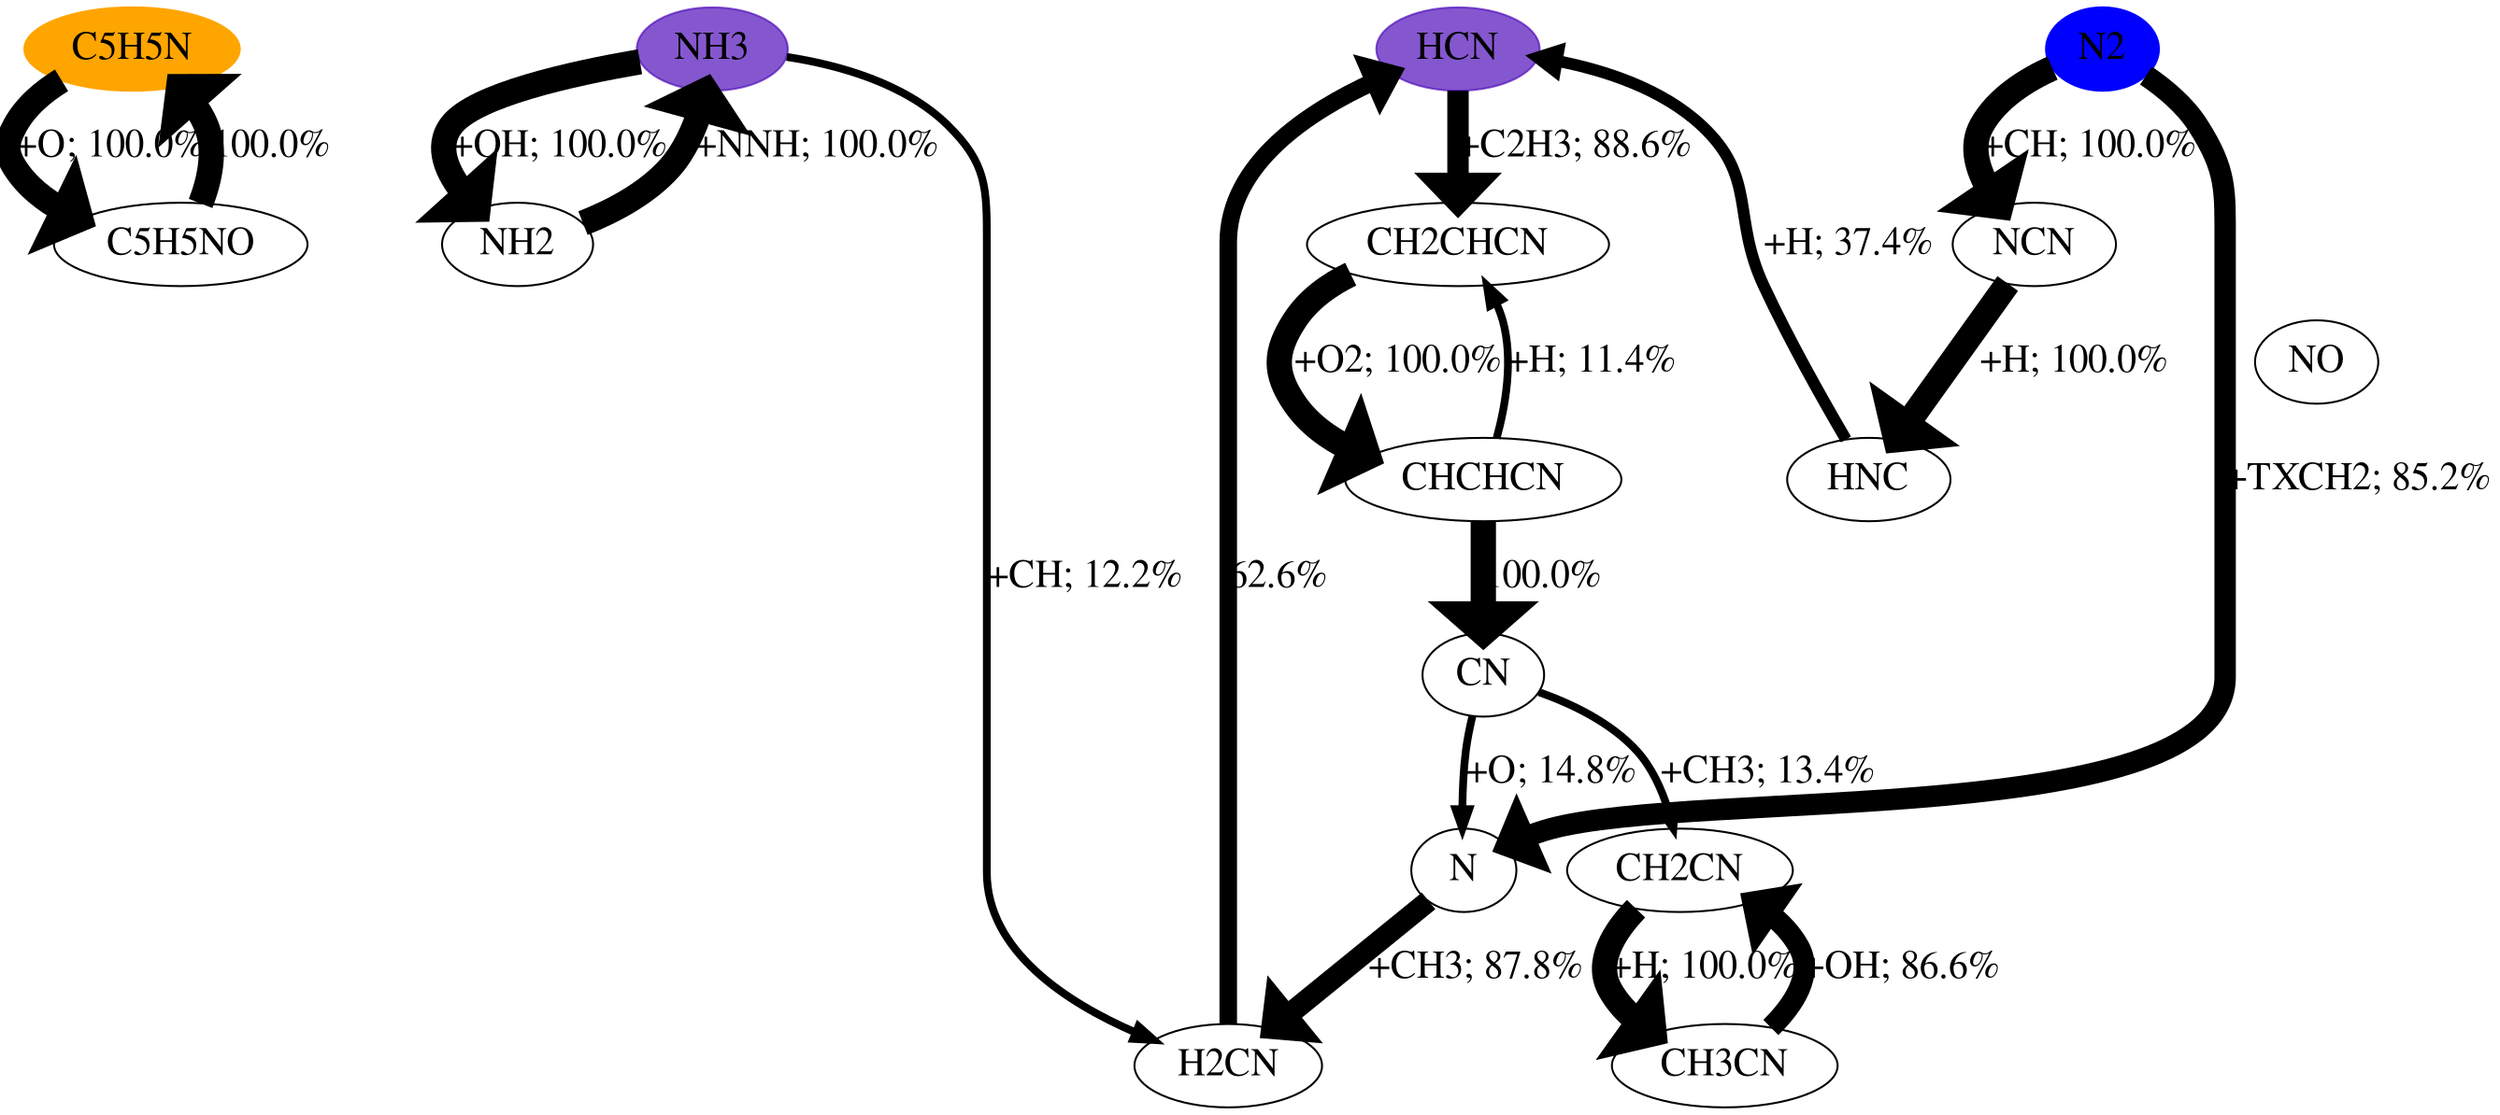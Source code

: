digraph {
    graph [b="0,0,1558,558", rankdir=TB, center=true];
	C5H5N -> C5H5NO [label="+O; 100.0%" fontcolor=black fontname=Times fontsize=20 penwidth=13]
	NH3 -> NH2 [label="+OH; 100.0%" fontcolor=black fontname=Times fontsize=20 penwidth=13]
	NH3 -> H2CN [label="+CH; 12.2%" fontcolor=black fontname=Times fontsize=20 penwidth=4]
	N2 -> N [label="+TXCH2; 85.2%" fontcolor=black fontname=Times fontsize=20 penwidth=11]
	N2 -> NCN [label="+CH; 100.0%" fontcolor=black fontname=Times fontsize=20 penwidth=13]
	HCN -> CH2CHCN [label="+C2H3; 88.6%" fontcolor=black fontname=Times fontsize=20 penwidth=11]
	C5H5NO -> C5H5N [label="100.0%" fontcolor=black fontname=Times fontsize=20 penwidth=13]
	NH2 -> NH3 [label="+NNH; 100.0%" fontcolor=black fontname=Times fontsize=20 penwidth=13]
	H2CN -> HCN [label="62.6%" fontcolor=black fontname=Times fontsize=20 penwidth=9]
	N -> H2CN [label="+CH3; 87.8%" fontcolor=black fontname=Times fontsize=20 penwidth=11]
	NCN -> HNC [label="+H; 100.0%" fontcolor=black fontname=Times fontsize=20 penwidth=13]
	CH2CHCN -> CHCHCN [label="+O2; 100.0%" fontcolor=black fontname=Times fontsize=20 penwidth=13]
	HNC -> HCN [label="+H; 37.4%" fontcolor=black fontname=Times fontsize=20 penwidth=6]
	CHCHCN -> CN [label="100.0%" fontcolor=black fontname=Times fontsize=20 penwidth=13]
	CHCHCN -> CH2CHCN [label="+H; 11.4%" fontcolor=black fontname=Times fontsize=20 penwidth=4]
	CN -> N [label="+O; 14.8%" fontcolor=black fontname=Times fontsize=20 penwidth=4]
	CN -> CH2CN [label="+CH3; 13.4%" fontcolor=black fontname=Times fontsize=20 penwidth=4]
	CH2CN -> CH3CN [label="+H; 100.0%" fontcolor=black fontname=Times fontsize=20 penwidth=13]
	CH3CN -> CH2CN [label="+OH; 86.6%" fontcolor=black fontname=Times fontsize=20 penwidth=11]
	NO [fontname=Times fontsize=20]
	C5H5N [fontname=Times fontsize=20]
	NH3 [fontname=Times fontsize=20]
	N2 [fontname=Times fontsize=20]
	HCN [fontname=Times fontsize=20]
	C5H5NO [fontname=Times fontsize=20]
	NH2 [fontname=Times fontsize=20]
	H2CN [fontname=Times fontsize=20]
	N [fontname=Times fontsize=20]
	NCN [fontname=Times fontsize=20]
	CH2CHCN [fontname=Times fontsize=20]
	HNC [fontname=Times fontsize=20]
	CHCHCN [fontname=Times fontsize=20]
	CN [fontname=Times fontsize=20]
	CH2CN [fontname=Times fontsize=20]
	CH3CN [fontname=Times fontsize=20]
	HCN [color="#500dbab1" fillcolor="#500dbab1" style=filled]
	NH3 [color="#500dbab1" fillcolor="#500dbab1" style=filled]
	C5H5N [color=orange fillcolor=orange style=filled]
	N2 [color=blue fillcolor=blue style=filled]

    {rank="source"; C5H5N,NH3,HCN,N2}
}